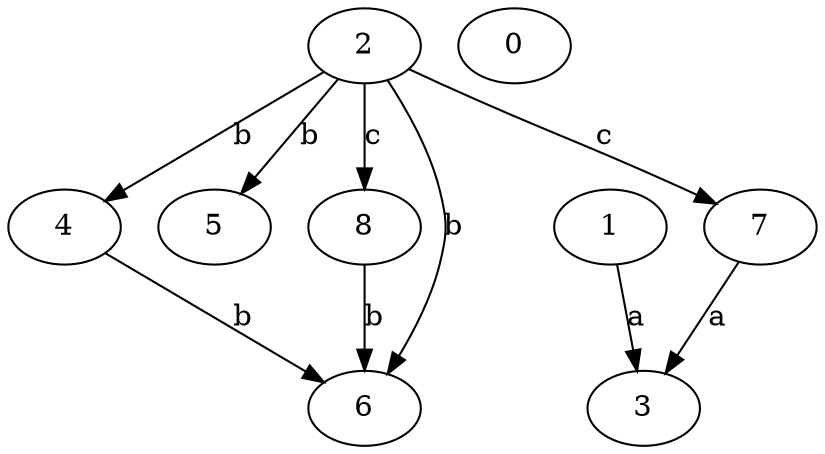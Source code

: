strict digraph  {
2;
3;
4;
0;
5;
6;
7;
1;
8;
2 -> 4  [label=b];
2 -> 5  [label=b];
2 -> 6  [label=b];
2 -> 7  [label=c];
2 -> 8  [label=c];
4 -> 6  [label=b];
7 -> 3  [label=a];
1 -> 3  [label=a];
8 -> 6  [label=b];
}
